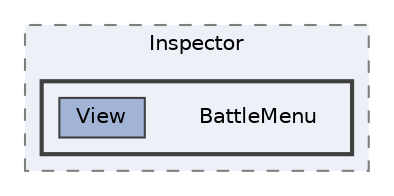 digraph "C:/Users/むずでょ/Documents/Unity Projects/RMU-1-00-00-Research/Assets/RPGMaker/Codebase/Editor/Inspector/BattleMenu"
{
 // LATEX_PDF_SIZE
  bgcolor="transparent";
  edge [fontname=Helvetica,fontsize=10,labelfontname=Helvetica,labelfontsize=10];
  node [fontname=Helvetica,fontsize=10,shape=box,height=0.2,width=0.4];
  compound=true
  subgraph clusterdir_556927790365328304c22c636a104915 {
    graph [ bgcolor="#edf0f7", pencolor="grey50", label="Inspector", fontname=Helvetica,fontsize=10 style="filled,dashed", URL="dir_556927790365328304c22c636a104915.html",tooltip=""]
  subgraph clusterdir_e9f0783510bc3a95b263c9dfa5605cee {
    graph [ bgcolor="#edf0f7", pencolor="grey25", label="", fontname=Helvetica,fontsize=10 style="filled,bold", URL="dir_e9f0783510bc3a95b263c9dfa5605cee.html",tooltip=""]
    dir_e9f0783510bc3a95b263c9dfa5605cee [shape=plaintext, label="BattleMenu"];
  dir_3cedee41c0b585ae3c8e011f45d06003 [label="View", fillcolor="#a2b4d6", color="grey25", style="filled", URL="dir_3cedee41c0b585ae3c8e011f45d06003.html",tooltip=""];
  }
  }
}

